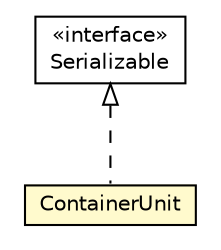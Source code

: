 #!/usr/local/bin/dot
#
# Class diagram 
# Generated by UMLGraph version R5_6-24-gf6e263 (http://www.umlgraph.org/)
#

digraph G {
	edge [fontname="Helvetica",fontsize=10,labelfontname="Helvetica",labelfontsize=10];
	node [fontname="Helvetica",fontsize=10,shape=plaintext];
	nodesep=0.25;
	ranksep=0.5;
	// org.universAAL.middleware.managers.deploy.uapp.model.DeploymentUnit.ContainerUnit
	c3435370 [label=<<table title="org.universAAL.middleware.managers.deploy.uapp.model.DeploymentUnit.ContainerUnit" border="0" cellborder="1" cellspacing="0" cellpadding="2" port="p" bgcolor="lemonChiffon" href="./DeploymentUnit.ContainerUnit.html">
		<tr><td><table border="0" cellspacing="0" cellpadding="1">
<tr><td align="center" balign="center"> ContainerUnit </td></tr>
		</table></td></tr>
		</table>>, URL="./DeploymentUnit.ContainerUnit.html", fontname="Helvetica", fontcolor="black", fontsize=10.0];
	//org.universAAL.middleware.managers.deploy.uapp.model.DeploymentUnit.ContainerUnit implements java.io.Serializable
	c3438053:p -> c3435370:p [dir=back,arrowtail=empty,style=dashed];
	// java.io.Serializable
	c3438053 [label=<<table title="java.io.Serializable" border="0" cellborder="1" cellspacing="0" cellpadding="2" port="p" href="http://java.sun.com/j2se/1.4.2/docs/api/java/io/Serializable.html">
		<tr><td><table border="0" cellspacing="0" cellpadding="1">
<tr><td align="center" balign="center"> &#171;interface&#187; </td></tr>
<tr><td align="center" balign="center"> Serializable </td></tr>
		</table></td></tr>
		</table>>, URL="http://java.sun.com/j2se/1.4.2/docs/api/java/io/Serializable.html", fontname="Helvetica", fontcolor="black", fontsize=10.0];
}

